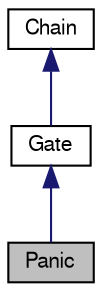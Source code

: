 digraph G
{
  bgcolor="transparent";
  edge [fontname="FreeSans",fontsize="10",labelfontname="FreeSans",labelfontsize="10"];
  node [fontname="FreeSans",fontsize="10",shape=record];
  Node1 [label="Panic",height=0.2,width=0.4,color="black", fillcolor="grey75", style="filled" fontcolor="black"];
  Node2 -> Node1 [dir=back,color="midnightblue",fontsize="10",style="solid",fontname="FreeSans"];
  Node2 [label="Gate",height=0.2,width=0.4,color="black",URL="$classGate.html",tooltip="Interrupt handling base class."];
  Node3 -> Node2 [dir=back,color="midnightblue",fontsize="10",style="solid",fontname="FreeSans"];
  Node3 [label="Chain",height=0.2,width=0.4,color="black",URL="$classChain.html",tooltip="Single linked list element."];
}
